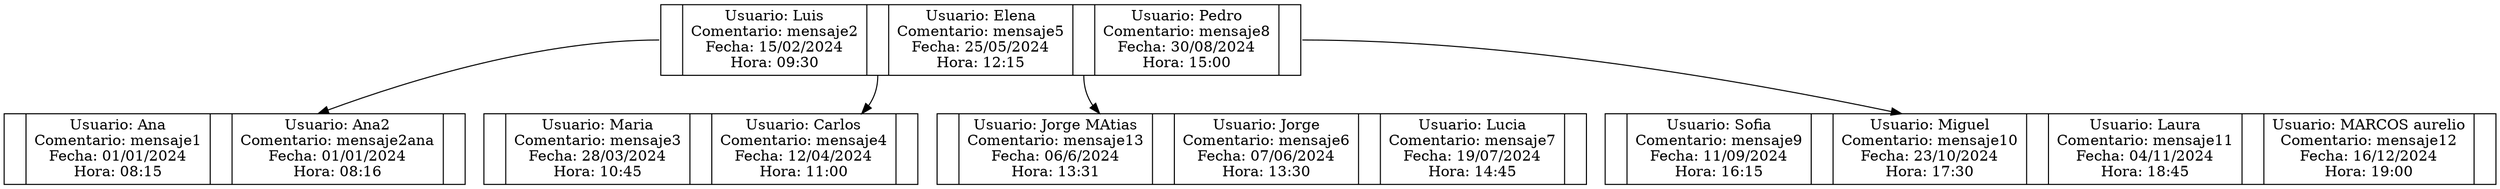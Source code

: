 digraph G {
node [shape=record];
nodo0x7fb0b471eb40 [label="<f0> |{Usuario: Luis\nComentario: mensaje2\nFecha: 15/02/2024\nHora: 09:30}| <f1> |{Usuario: Elena\nComentario: mensaje5\nFecha: 25/05/2024\nHora: 12:15}| <f2> |{Usuario: Pedro\nComentario: mensaje8\nFecha: 30/08/2024\nHora: 15:00}| <f3>"];
nodo0x7fb0b471eb40:f0 -> nodo0x7fb0b47599b0;
nodo0x7fb0b47599b0 [label="<f0> |{Usuario: Ana\nComentario: mensaje1\nFecha: 01/01/2024\nHora: 08:15}| <f1> |{Usuario: Ana2\nComentario: mensaje2ana\nFecha: 01/01/2024\nHora: 08:16}| <f2>"];
nodo0x7fb0b471eb40:f1 -> nodo0x7fb0b472ec50;
nodo0x7fb0b472ec50 [label="<f0> |{Usuario: Maria\nComentario: mensaje3\nFecha: 28/03/2024\nHora: 10:45}| <f1> |{Usuario: Carlos\nComentario: mensaje4\nFecha: 12/04/2024\nHora: 11:00}| <f2>"];
nodo0x7fb0b471eb40:f2 -> nodo0x7fb0b47569d0;
nodo0x7fb0b47569d0 [label="<f0> |{Usuario: Jorge MAtias\nComentario: mensaje13\nFecha: 06/6/2024\nHora: 13:31}| <f1> |{Usuario: Jorge\nComentario: mensaje6\nFecha: 07/06/2024\nHora: 13:30}| <f2> |{Usuario: Lucia\nComentario: mensaje7\nFecha: 19/07/2024\nHora: 14:45}| <f3>"];
nodo0x7fb0b471eb40:f3 -> nodo0x7fb0b475b5f0;
nodo0x7fb0b475b5f0 [label="<f0> |{Usuario: Sofia\nComentario: mensaje9\nFecha: 11/09/2024\nHora: 16:15}| <f1> |{Usuario: Miguel\nComentario: mensaje10\nFecha: 23/10/2024\nHora: 17:30}| <f2> |{Usuario: Laura\nComentario: mensaje11\nFecha: 04/11/2024\nHora: 18:45}| <f3> |{Usuario: MARCOS aurelio\nComentario: mensaje12\nFecha: 16/12/2024\nHora: 19:00}| <f4>"];
}
